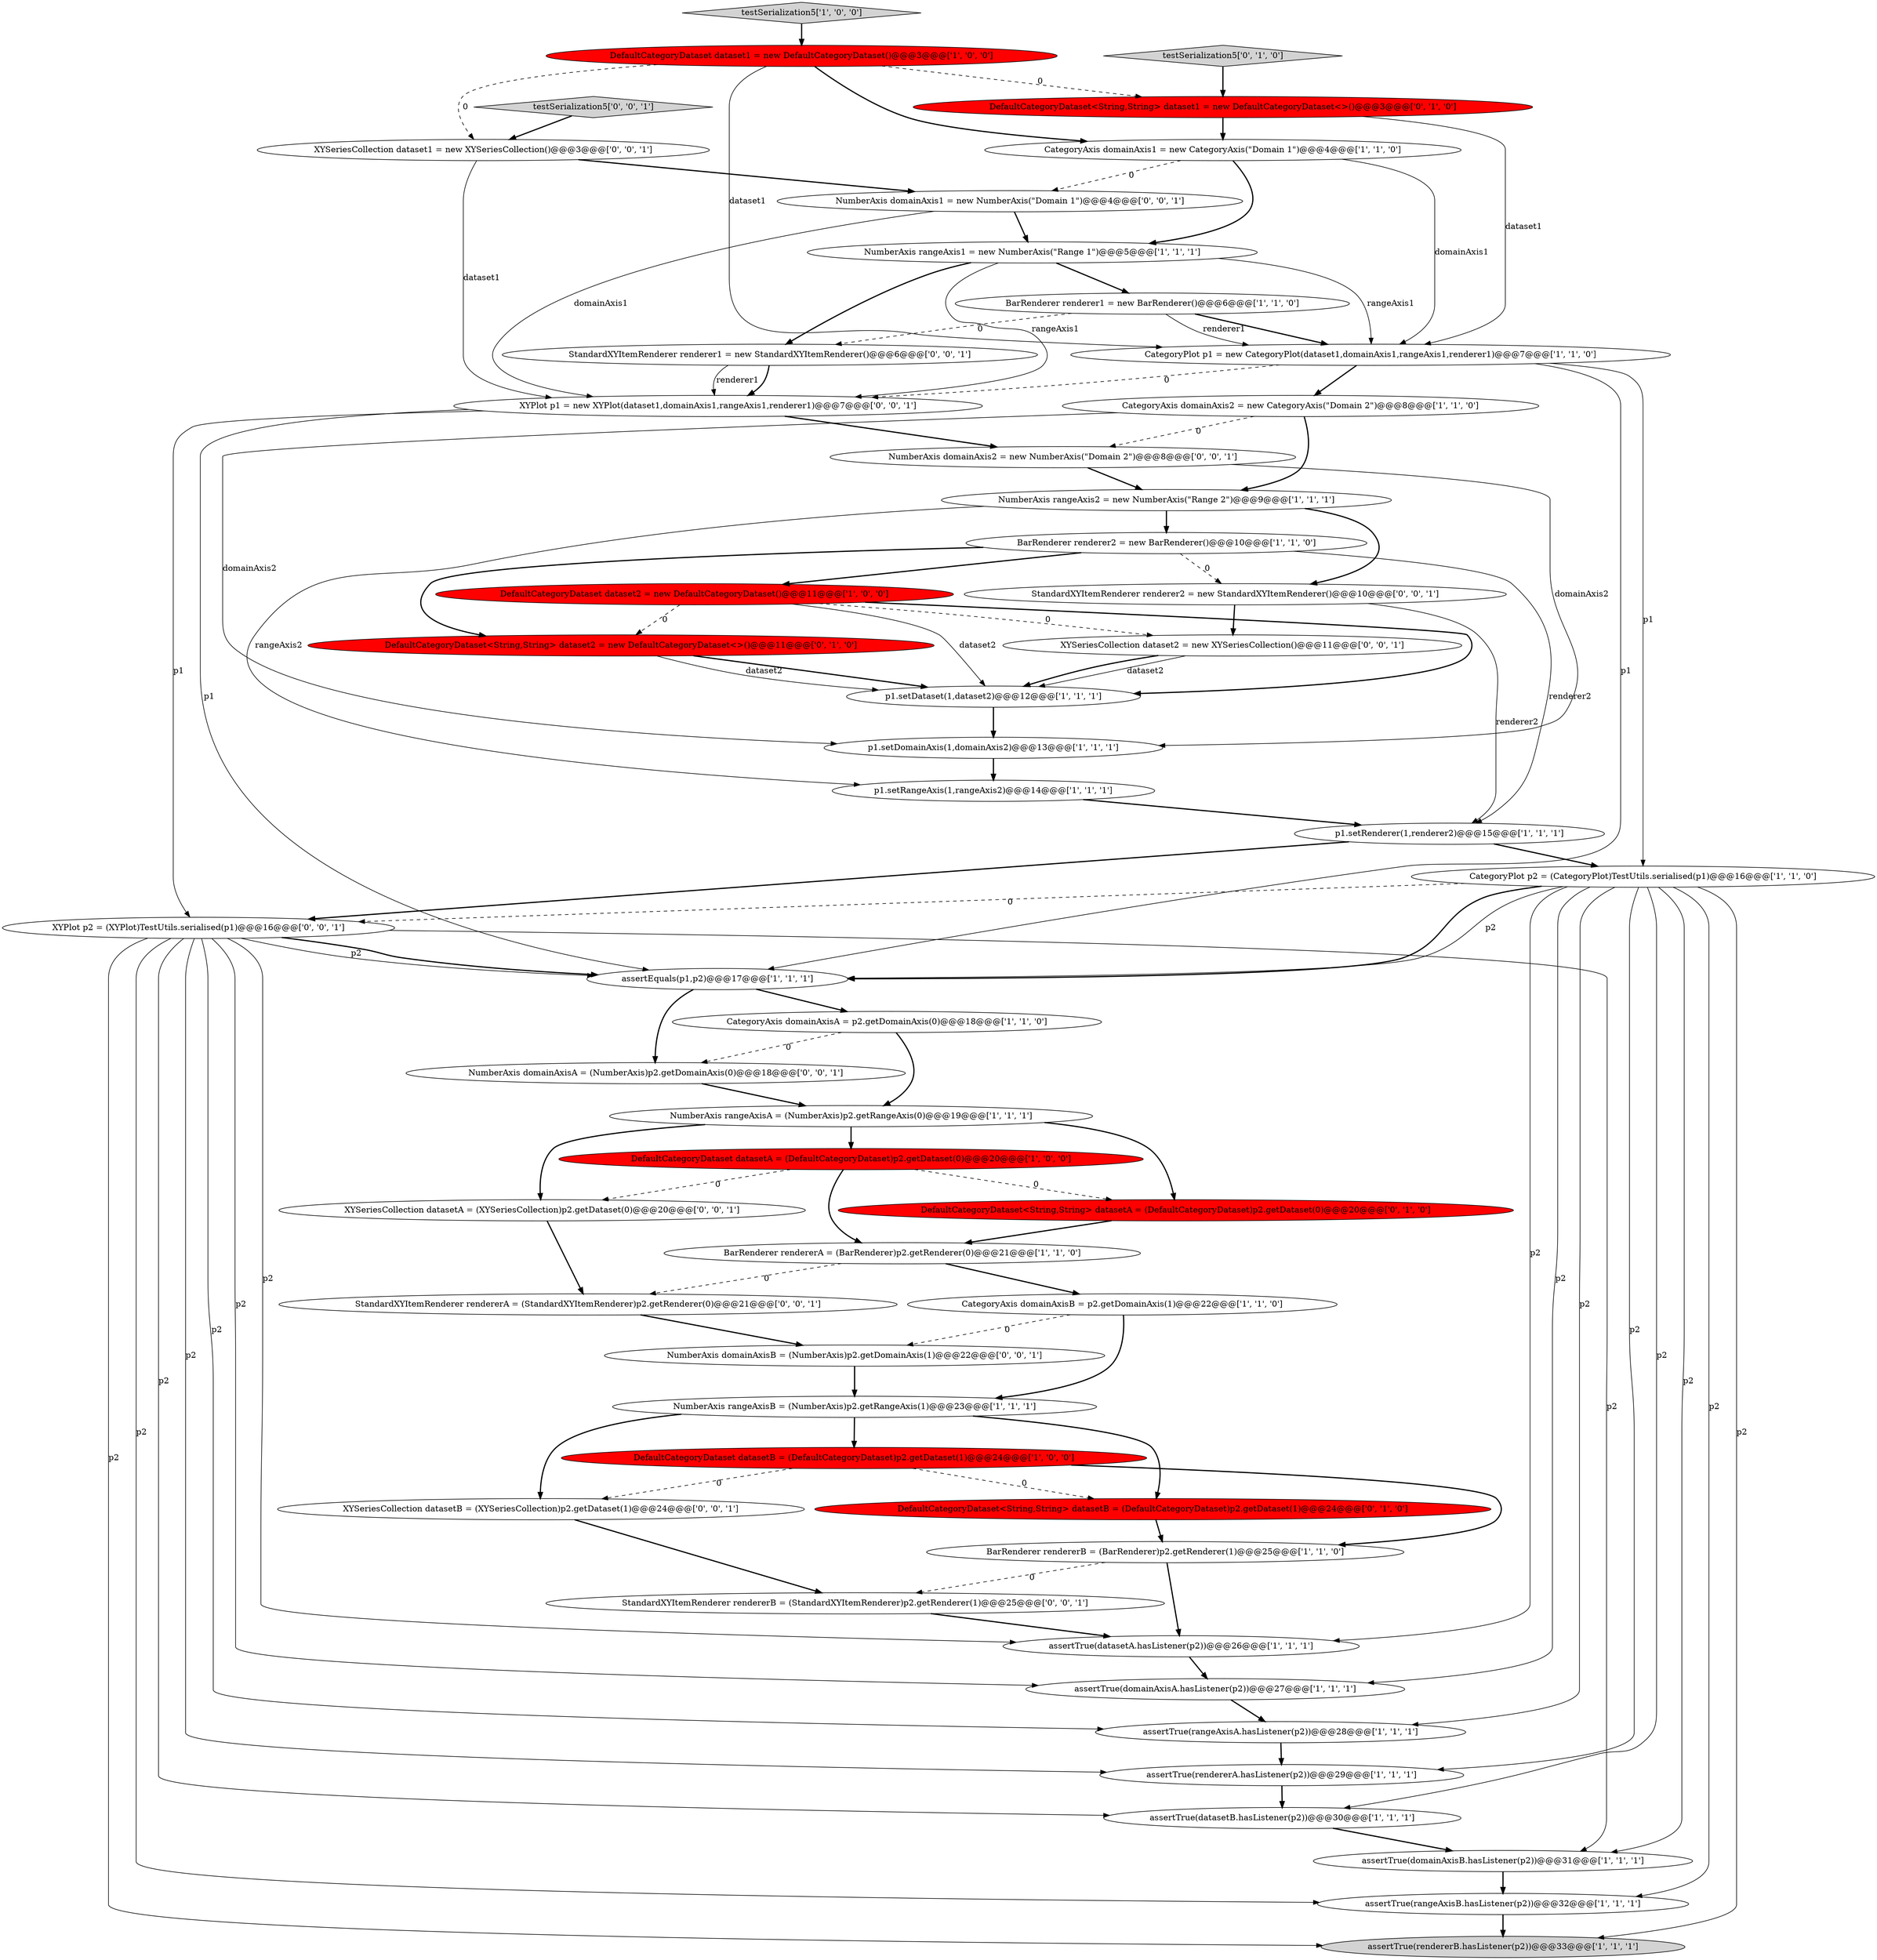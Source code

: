 digraph {
4 [style = filled, label = "DefaultCategoryDataset datasetA = (DefaultCategoryDataset)p2.getDataset(0)@@@20@@@['1', '0', '0']", fillcolor = red, shape = ellipse image = "AAA1AAABBB1BBB"];
14 [style = filled, label = "CategoryPlot p1 = new CategoryPlot(dataset1,domainAxis1,rangeAxis1,renderer1)@@@7@@@['1', '1', '0']", fillcolor = white, shape = ellipse image = "AAA0AAABBB1BBB"];
19 [style = filled, label = "p1.setDomainAxis(1,domainAxis2)@@@13@@@['1', '1', '1']", fillcolor = white, shape = ellipse image = "AAA0AAABBB1BBB"];
26 [style = filled, label = "assertTrue(rangeAxisB.hasListener(p2))@@@32@@@['1', '1', '1']", fillcolor = white, shape = ellipse image = "AAA0AAABBB1BBB"];
28 [style = filled, label = "DefaultCategoryDataset datasetB = (DefaultCategoryDataset)p2.getDataset(1)@@@24@@@['1', '0', '0']", fillcolor = red, shape = ellipse image = "AAA1AAABBB1BBB"];
45 [style = filled, label = "testSerialization5['0', '0', '1']", fillcolor = lightgray, shape = diamond image = "AAA0AAABBB3BBB"];
43 [style = filled, label = "StandardXYItemRenderer renderer1 = new StandardXYItemRenderer()@@@6@@@['0', '0', '1']", fillcolor = white, shape = ellipse image = "AAA0AAABBB3BBB"];
15 [style = filled, label = "NumberAxis rangeAxis1 = new NumberAxis(\"Range 1\")@@@5@@@['1', '1', '1']", fillcolor = white, shape = ellipse image = "AAA0AAABBB1BBB"];
13 [style = filled, label = "CategoryAxis domainAxisB = p2.getDomainAxis(1)@@@22@@@['1', '1', '0']", fillcolor = white, shape = ellipse image = "AAA0AAABBB1BBB"];
29 [style = filled, label = "NumberAxis rangeAxis2 = new NumberAxis(\"Range 2\")@@@9@@@['1', '1', '1']", fillcolor = white, shape = ellipse image = "AAA0AAABBB1BBB"];
7 [style = filled, label = "assertTrue(rangeAxisA.hasListener(p2))@@@28@@@['1', '1', '1']", fillcolor = white, shape = ellipse image = "AAA0AAABBB1BBB"];
37 [style = filled, label = "XYSeriesCollection dataset2 = new XYSeriesCollection()@@@11@@@['0', '0', '1']", fillcolor = white, shape = ellipse image = "AAA0AAABBB3BBB"];
50 [style = filled, label = "NumberAxis domainAxisB = (NumberAxis)p2.getDomainAxis(1)@@@22@@@['0', '0', '1']", fillcolor = white, shape = ellipse image = "AAA0AAABBB3BBB"];
46 [style = filled, label = "StandardXYItemRenderer rendererB = (StandardXYItemRenderer)p2.getRenderer(1)@@@25@@@['0', '0', '1']", fillcolor = white, shape = ellipse image = "AAA0AAABBB3BBB"];
12 [style = filled, label = "BarRenderer rendererA = (BarRenderer)p2.getRenderer(0)@@@21@@@['1', '1', '0']", fillcolor = white, shape = ellipse image = "AAA0AAABBB1BBB"];
23 [style = filled, label = "assertTrue(domainAxisA.hasListener(p2))@@@27@@@['1', '1', '1']", fillcolor = white, shape = ellipse image = "AAA0AAABBB1BBB"];
8 [style = filled, label = "BarRenderer renderer2 = new BarRenderer()@@@10@@@['1', '1', '0']", fillcolor = white, shape = ellipse image = "AAA0AAABBB1BBB"];
36 [style = filled, label = "DefaultCategoryDataset<String,String> dataset1 = new DefaultCategoryDataset<>()@@@3@@@['0', '1', '0']", fillcolor = red, shape = ellipse image = "AAA1AAABBB2BBB"];
1 [style = filled, label = "assertTrue(datasetA.hasListener(p2))@@@26@@@['1', '1', '1']", fillcolor = white, shape = ellipse image = "AAA0AAABBB1BBB"];
38 [style = filled, label = "XYSeriesCollection datasetA = (XYSeriesCollection)p2.getDataset(0)@@@20@@@['0', '0', '1']", fillcolor = white, shape = ellipse image = "AAA0AAABBB3BBB"];
35 [style = filled, label = "DefaultCategoryDataset<String,String> datasetB = (DefaultCategoryDataset)p2.getDataset(1)@@@24@@@['0', '1', '0']", fillcolor = red, shape = ellipse image = "AAA1AAABBB2BBB"];
22 [style = filled, label = "BarRenderer rendererB = (BarRenderer)p2.getRenderer(1)@@@25@@@['1', '1', '0']", fillcolor = white, shape = ellipse image = "AAA0AAABBB1BBB"];
30 [style = filled, label = "p1.setRangeAxis(1,rangeAxis2)@@@14@@@['1', '1', '1']", fillcolor = white, shape = ellipse image = "AAA0AAABBB1BBB"];
2 [style = filled, label = "CategoryAxis domainAxis2 = new CategoryAxis(\"Domain 2\")@@@8@@@['1', '1', '0']", fillcolor = white, shape = ellipse image = "AAA0AAABBB1BBB"];
44 [style = filled, label = "XYPlot p1 = new XYPlot(dataset1,domainAxis1,rangeAxis1,renderer1)@@@7@@@['0', '0', '1']", fillcolor = white, shape = ellipse image = "AAA0AAABBB3BBB"];
40 [style = filled, label = "XYSeriesCollection dataset1 = new XYSeriesCollection()@@@3@@@['0', '0', '1']", fillcolor = white, shape = ellipse image = "AAA0AAABBB3BBB"];
33 [style = filled, label = "DefaultCategoryDataset<String,String> datasetA = (DefaultCategoryDataset)p2.getDataset(0)@@@20@@@['0', '1', '0']", fillcolor = red, shape = ellipse image = "AAA1AAABBB2BBB"];
20 [style = filled, label = "assertTrue(datasetB.hasListener(p2))@@@30@@@['1', '1', '1']", fillcolor = white, shape = ellipse image = "AAA0AAABBB1BBB"];
25 [style = filled, label = "BarRenderer renderer1 = new BarRenderer()@@@6@@@['1', '1', '0']", fillcolor = white, shape = ellipse image = "AAA0AAABBB1BBB"];
10 [style = filled, label = "DefaultCategoryDataset dataset1 = new DefaultCategoryDataset()@@@3@@@['1', '0', '0']", fillcolor = red, shape = ellipse image = "AAA1AAABBB1BBB"];
31 [style = filled, label = "testSerialization5['1', '0', '0']", fillcolor = lightgray, shape = diamond image = "AAA0AAABBB1BBB"];
11 [style = filled, label = "p1.setRenderer(1,renderer2)@@@15@@@['1', '1', '1']", fillcolor = white, shape = ellipse image = "AAA0AAABBB1BBB"];
42 [style = filled, label = "NumberAxis domainAxis2 = new NumberAxis(\"Domain 2\")@@@8@@@['0', '0', '1']", fillcolor = white, shape = ellipse image = "AAA0AAABBB3BBB"];
24 [style = filled, label = "DefaultCategoryDataset dataset2 = new DefaultCategoryDataset()@@@11@@@['1', '0', '0']", fillcolor = red, shape = ellipse image = "AAA1AAABBB1BBB"];
34 [style = filled, label = "DefaultCategoryDataset<String,String> dataset2 = new DefaultCategoryDataset<>()@@@11@@@['0', '1', '0']", fillcolor = red, shape = ellipse image = "AAA1AAABBB2BBB"];
6 [style = filled, label = "assertTrue(domainAxisB.hasListener(p2))@@@31@@@['1', '1', '1']", fillcolor = white, shape = ellipse image = "AAA0AAABBB1BBB"];
0 [style = filled, label = "CategoryAxis domainAxisA = p2.getDomainAxis(0)@@@18@@@['1', '1', '0']", fillcolor = white, shape = ellipse image = "AAA0AAABBB1BBB"];
39 [style = filled, label = "XYSeriesCollection datasetB = (XYSeriesCollection)p2.getDataset(1)@@@24@@@['0', '0', '1']", fillcolor = white, shape = ellipse image = "AAA0AAABBB3BBB"];
32 [style = filled, label = "testSerialization5['0', '1', '0']", fillcolor = lightgray, shape = diamond image = "AAA0AAABBB2BBB"];
17 [style = filled, label = "assertTrue(rendererB.hasListener(p2))@@@33@@@['1', '1', '1']", fillcolor = lightgray, shape = ellipse image = "AAA0AAABBB1BBB"];
3 [style = filled, label = "assertEquals(p1,p2)@@@17@@@['1', '1', '1']", fillcolor = white, shape = ellipse image = "AAA0AAABBB1BBB"];
49 [style = filled, label = "StandardXYItemRenderer rendererA = (StandardXYItemRenderer)p2.getRenderer(0)@@@21@@@['0', '0', '1']", fillcolor = white, shape = ellipse image = "AAA0AAABBB3BBB"];
5 [style = filled, label = "assertTrue(rendererA.hasListener(p2))@@@29@@@['1', '1', '1']", fillcolor = white, shape = ellipse image = "AAA0AAABBB1BBB"];
51 [style = filled, label = "NumberAxis domainAxisA = (NumberAxis)p2.getDomainAxis(0)@@@18@@@['0', '0', '1']", fillcolor = white, shape = ellipse image = "AAA0AAABBB3BBB"];
21 [style = filled, label = "CategoryPlot p2 = (CategoryPlot)TestUtils.serialised(p1)@@@16@@@['1', '1', '0']", fillcolor = white, shape = ellipse image = "AAA0AAABBB1BBB"];
18 [style = filled, label = "NumberAxis rangeAxisA = (NumberAxis)p2.getRangeAxis(0)@@@19@@@['1', '1', '1']", fillcolor = white, shape = ellipse image = "AAA0AAABBB1BBB"];
16 [style = filled, label = "p1.setDataset(1,dataset2)@@@12@@@['1', '1', '1']", fillcolor = white, shape = ellipse image = "AAA0AAABBB1BBB"];
27 [style = filled, label = "CategoryAxis domainAxis1 = new CategoryAxis(\"Domain 1\")@@@4@@@['1', '1', '0']", fillcolor = white, shape = ellipse image = "AAA0AAABBB1BBB"];
41 [style = filled, label = "XYPlot p2 = (XYPlot)TestUtils.serialised(p1)@@@16@@@['0', '0', '1']", fillcolor = white, shape = ellipse image = "AAA0AAABBB3BBB"];
47 [style = filled, label = "NumberAxis domainAxis1 = new NumberAxis(\"Domain 1\")@@@4@@@['0', '0', '1']", fillcolor = white, shape = ellipse image = "AAA0AAABBB3BBB"];
48 [style = filled, label = "StandardXYItemRenderer renderer2 = new StandardXYItemRenderer()@@@10@@@['0', '0', '1']", fillcolor = white, shape = ellipse image = "AAA0AAABBB3BBB"];
9 [style = filled, label = "NumberAxis rangeAxisB = (NumberAxis)p2.getRangeAxis(1)@@@23@@@['1', '1', '1']", fillcolor = white, shape = ellipse image = "AAA0AAABBB1BBB"];
2->42 [style = dashed, label="0"];
47->44 [style = solid, label="domainAxis1"];
42->19 [style = solid, label="domainAxis2"];
13->50 [style = dashed, label="0"];
5->20 [style = bold, label=""];
10->36 [style = dashed, label="0"];
15->25 [style = bold, label=""];
8->11 [style = solid, label="renderer2"];
41->26 [style = solid, label="p2"];
41->7 [style = solid, label="p2"];
21->5 [style = solid, label="p2"];
28->39 [style = dashed, label="0"];
25->43 [style = dashed, label="0"];
25->14 [style = bold, label=""];
41->17 [style = solid, label="p2"];
42->29 [style = bold, label=""];
4->33 [style = dashed, label="0"];
9->35 [style = bold, label=""];
27->15 [style = bold, label=""];
1->23 [style = bold, label=""];
36->14 [style = solid, label="dataset1"];
41->6 [style = solid, label="p2"];
30->11 [style = bold, label=""];
38->49 [style = bold, label=""];
14->44 [style = dashed, label="0"];
40->47 [style = bold, label=""];
44->3 [style = solid, label="p1"];
29->30 [style = solid, label="rangeAxis2"];
0->51 [style = dashed, label="0"];
43->44 [style = bold, label=""];
21->3 [style = bold, label=""];
8->48 [style = dashed, label="0"];
21->20 [style = solid, label="p2"];
18->38 [style = bold, label=""];
8->34 [style = bold, label=""];
48->37 [style = bold, label=""];
9->39 [style = bold, label=""];
26->17 [style = bold, label=""];
41->5 [style = solid, label="p2"];
21->7 [style = solid, label="p2"];
41->1 [style = solid, label="p2"];
16->19 [style = bold, label=""];
3->51 [style = bold, label=""];
3->0 [style = bold, label=""];
37->16 [style = solid, label="dataset2"];
41->3 [style = solid, label="p2"];
7->5 [style = bold, label=""];
44->41 [style = solid, label="p1"];
18->4 [style = bold, label=""];
40->44 [style = solid, label="dataset1"];
51->18 [style = bold, label=""];
27->14 [style = solid, label="domainAxis1"];
32->36 [style = bold, label=""];
23->7 [style = bold, label=""];
25->14 [style = solid, label="renderer1"];
24->34 [style = dashed, label="0"];
37->16 [style = bold, label=""];
27->47 [style = dashed, label="0"];
21->26 [style = solid, label="p2"];
21->23 [style = solid, label="p2"];
8->24 [style = bold, label=""];
44->42 [style = bold, label=""];
6->26 [style = bold, label=""];
39->46 [style = bold, label=""];
4->38 [style = dashed, label="0"];
14->21 [style = solid, label="p1"];
11->21 [style = bold, label=""];
18->33 [style = bold, label=""];
33->12 [style = bold, label=""];
15->14 [style = solid, label="rangeAxis1"];
49->50 [style = bold, label=""];
21->17 [style = solid, label="p2"];
9->28 [style = bold, label=""];
11->41 [style = bold, label=""];
12->13 [style = bold, label=""];
15->44 [style = solid, label="rangeAxis1"];
24->37 [style = dashed, label="0"];
21->3 [style = solid, label="p2"];
10->40 [style = dashed, label="0"];
48->11 [style = solid, label="renderer2"];
31->10 [style = bold, label=""];
34->16 [style = bold, label=""];
41->20 [style = solid, label="p2"];
15->43 [style = bold, label=""];
4->12 [style = bold, label=""];
0->18 [style = bold, label=""];
14->2 [style = bold, label=""];
13->9 [style = bold, label=""];
22->1 [style = bold, label=""];
10->14 [style = solid, label="dataset1"];
28->22 [style = bold, label=""];
45->40 [style = bold, label=""];
34->16 [style = solid, label="dataset2"];
43->44 [style = solid, label="renderer1"];
29->8 [style = bold, label=""];
47->15 [style = bold, label=""];
50->9 [style = bold, label=""];
2->19 [style = solid, label="domainAxis2"];
10->27 [style = bold, label=""];
35->22 [style = bold, label=""];
41->3 [style = bold, label=""];
24->16 [style = solid, label="dataset2"];
41->23 [style = solid, label="p2"];
22->46 [style = dashed, label="0"];
28->35 [style = dashed, label="0"];
20->6 [style = bold, label=""];
14->3 [style = solid, label="p1"];
24->16 [style = bold, label=""];
21->6 [style = solid, label="p2"];
36->27 [style = bold, label=""];
46->1 [style = bold, label=""];
21->41 [style = dashed, label="0"];
29->48 [style = bold, label=""];
21->1 [style = solid, label="p2"];
2->29 [style = bold, label=""];
12->49 [style = dashed, label="0"];
19->30 [style = bold, label=""];
}
